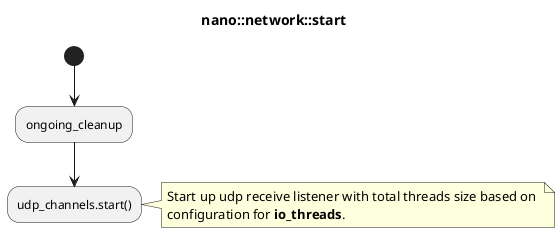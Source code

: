 @startuml

title nano::network::start

(*)--> ongoing_cleanup
--> udp_channels.start()

note right
Start up udp receive listener with total threads size based on 
configuration for **io_threads**.
end note

@enduml
